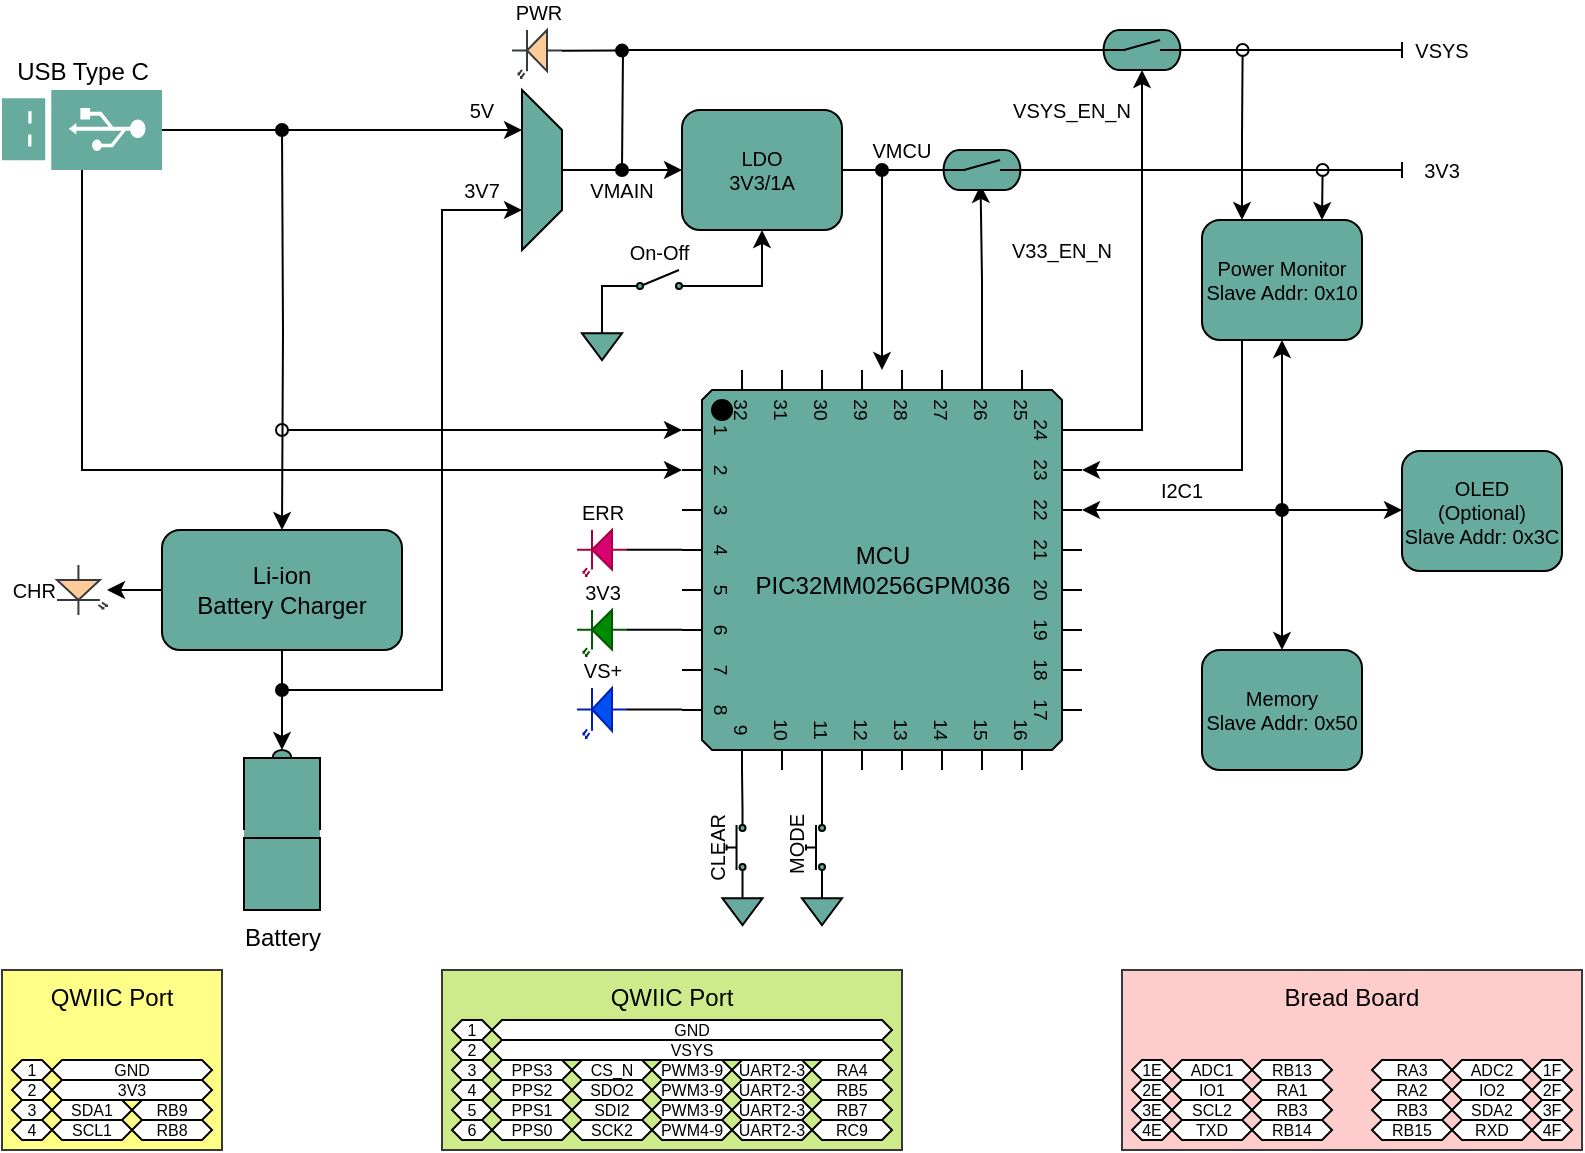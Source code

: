 <mxfile version="20.8.10" type="device"><diagram id="Ct-7BVvCYnu81LQyM5J2" name="Hw"><mxGraphModel dx="596" dy="1210" grid="1" gridSize="5" guides="1" tooltips="1" connect="1" arrows="1" fold="1" page="1" pageScale="1" pageWidth="1169" pageHeight="827" math="0" shadow="0"><root><mxCell id="0"/><mxCell id="1" parent="0"/><mxCell id="2l80owcIl9TpMeI8z7ig-51" value="Bread Board" style="rounded=0;whiteSpace=wrap;html=1;verticalAlign=top;fillColor=#ffcccc;strokeColor=#36393d;" vertex="1" parent="1"><mxGeometry x="580" y="480" width="230" height="90" as="geometry"/></mxCell><mxCell id="2l80owcIl9TpMeI8z7ig-24" value="QWIIC Port" style="rounded=0;whiteSpace=wrap;html=1;verticalAlign=top;fillColor=#cdeb8b;strokeColor=#36393d;" vertex="1" parent="1"><mxGeometry x="240" y="480" width="230" height="90" as="geometry"/></mxCell><mxCell id="2l80owcIl9TpMeI8z7ig-23" value="QWIIC Port" style="rounded=0;whiteSpace=wrap;html=1;verticalAlign=top;fillColor=#ffff88;strokeColor=#36393d;" vertex="1" parent="1"><mxGeometry x="20" y="480" width="110" height="90" as="geometry"/></mxCell><mxCell id="-eYjB7GCqViwCla9mAzU-6" style="edgeStyle=orthogonalEdgeStyle;rounded=0;orthogonalLoop=1;jettySize=auto;html=1;entryX=0.25;entryY=1;entryDx=0;entryDy=0;" parent="1" source="-eYjB7GCqViwCla9mAzU-1" target="-eYjB7GCqViwCla9mAzU-11" edge="1"><mxGeometry relative="1" as="geometry"><mxPoint x="240" y="60" as="targetPoint"/></mxGeometry></mxCell><mxCell id="-eYjB7GCqViwCla9mAzU-1" value="USB Type C" style="sketch=0;pointerEvents=1;shadow=0;dashed=0;html=1;strokeColor=default;fillColor=#67AB9F;labelPosition=center;verticalLabelPosition=top;verticalAlign=bottom;align=center;outlineConnect=0;shape=mxgraph.veeam2.usb_drive;direction=west;" parent="1" vertex="1"><mxGeometry x="20" y="40" width="80" height="40" as="geometry"/></mxCell><mxCell id="-eYjB7GCqViwCla9mAzU-7" style="edgeStyle=orthogonalEdgeStyle;rounded=0;orthogonalLoop=1;jettySize=auto;html=1;entryX=0.5;entryY=0;entryDx=0;entryDy=0;startArrow=oval;startFill=1;" parent="1" target="-eYjB7GCqViwCla9mAzU-4" edge="1"><mxGeometry relative="1" as="geometry"><mxPoint x="160" y="60" as="sourcePoint"/></mxGeometry></mxCell><mxCell id="-eYjB7GCqViwCla9mAzU-4" value="Li-ion&lt;br&gt;Battery Charger" style="rounded=1;whiteSpace=wrap;html=1;fillColor=#67AB9F;" parent="1" vertex="1"><mxGeometry x="100" y="260" width="120" height="60" as="geometry"/></mxCell><mxCell id="-eYjB7GCqViwCla9mAzU-9" style="edgeStyle=orthogonalEdgeStyle;rounded=0;orthogonalLoop=1;jettySize=auto;html=1;exitX=0.5;exitY=1;exitDx=0;exitDy=0;" parent="1" source="-eYjB7GCqViwCla9mAzU-4" target="-eYjB7GCqViwCla9mAzU-5" edge="1"><mxGeometry relative="1" as="geometry"/></mxCell><mxCell id="-eYjB7GCqViwCla9mAzU-10" style="edgeStyle=orthogonalEdgeStyle;rounded=0;orthogonalLoop=1;jettySize=auto;html=1;startArrow=oval;startFill=1;entryX=0.75;entryY=1;entryDx=0;entryDy=0;" parent="1" target="-eYjB7GCqViwCla9mAzU-11" edge="1"><mxGeometry relative="1" as="geometry"><mxPoint x="160" y="340" as="sourcePoint"/><mxPoint x="260" y="120" as="targetPoint"/><Array as="points"><mxPoint x="240" y="340"/><mxPoint x="240" y="100"/></Array></mxGeometry></mxCell><mxCell id="-eYjB7GCqViwCla9mAzU-5" value="Battery" style="html=1;verticalLabelPosition=bottom;align=center;labelBackgroundColor=#ffffff;verticalAlign=top;strokeWidth=1;strokeColor=#000000;shadow=0;dashed=0;shape=mxgraph.ios7.icons.battery;fillColor=#67AB9F;direction=north;" parent="1" vertex="1"><mxGeometry x="141" y="370" width="38" height="80" as="geometry"/></mxCell><mxCell id="-eYjB7GCqViwCla9mAzU-21" style="edgeStyle=orthogonalEdgeStyle;rounded=0;orthogonalLoop=1;jettySize=auto;html=1;entryX=0;entryY=0.5;entryDx=0;entryDy=0;fontSize=10;startArrow=none;startFill=0;endArrow=classic;endFill=1;" parent="1" source="-eYjB7GCqViwCla9mAzU-11" target="-eYjB7GCqViwCla9mAzU-20" edge="1"><mxGeometry relative="1" as="geometry"/></mxCell><mxCell id="-eYjB7GCqViwCla9mAzU-11" value="" style="shape=trapezoid;perimeter=trapezoidPerimeter;whiteSpace=wrap;html=1;fixedSize=1;strokeColor=default;strokeWidth=1;fillColor=#67AB9F;direction=south;" parent="1" vertex="1"><mxGeometry x="280" y="40" width="20" height="80" as="geometry"/></mxCell><mxCell id="-eYjB7GCqViwCla9mAzU-18" style="edgeStyle=orthogonalEdgeStyle;rounded=0;orthogonalLoop=1;jettySize=auto;html=1;exitX=0;exitY=1;exitDx=30;exitDy=0;exitPerimeter=0;fontSize=10;startArrow=classic;startFill=1;endArrow=oval;endFill=0;" parent="1" source="-eYjB7GCqViwCla9mAzU-13" edge="1"><mxGeometry relative="1" as="geometry"><mxPoint x="160" y="210" as="targetPoint"/></mxGeometry></mxCell><mxCell id="-eYjB7GCqViwCla9mAzU-19" style="edgeStyle=orthogonalEdgeStyle;rounded=0;orthogonalLoop=1;jettySize=auto;html=1;exitX=0;exitY=1;exitDx=50;exitDy=0;exitPerimeter=0;fontSize=10;startArrow=classic;startFill=1;endArrow=none;endFill=0;" parent="1" source="-eYjB7GCqViwCla9mAzU-13" target="-eYjB7GCqViwCla9mAzU-1" edge="1"><mxGeometry relative="1" as="geometry"/></mxCell><mxCell id="-eYjB7GCqViwCla9mAzU-33" style="edgeStyle=orthogonalEdgeStyle;rounded=0;orthogonalLoop=1;jettySize=auto;html=1;fontSize=10;startArrow=classic;startFill=1;endArrow=oval;endFill=1;" parent="1" source="-eYjB7GCqViwCla9mAzU-13" edge="1"><mxGeometry relative="1" as="geometry"><mxPoint x="460" y="80" as="targetPoint"/></mxGeometry></mxCell><mxCell id="-eYjB7GCqViwCla9mAzU-34" style="edgeStyle=orthogonalEdgeStyle;rounded=0;orthogonalLoop=1;jettySize=auto;html=1;exitX=0;exitY=0;exitDx=0;exitDy=50;exitPerimeter=0;entryX=0.488;entryY=0.874;entryDx=0;entryDy=0;entryPerimeter=0;fontSize=10;startArrow=none;startFill=0;endArrow=classic;endFill=1;" parent="1" source="-eYjB7GCqViwCla9mAzU-13" target="-eYjB7GCqViwCla9mAzU-30" edge="1"><mxGeometry relative="1" as="geometry"/></mxCell><mxCell id="-eYjB7GCqViwCla9mAzU-13" value="MCU&lt;br&gt;PIC32MM0256GPM036" style="shadow=0;dashed=0;align=center;html=1;strokeWidth=1;shape=mxgraph.electrical.logic_gates.qfp_ic;labelNames=a,b,c,d,e,f,g,h,i,j,k,l,m,n,o,p,q,r,s,t,u,v,w,x,y,z,a1,b1,c1,d1,e1,f1,g1,h1,i1,j1,k1,l1,m1,n1;strokeColor=default;fillColor=#67AB9F;direction=south;" parent="1" vertex="1"><mxGeometry x="360" y="180" width="200" height="200" as="geometry"/></mxCell><mxCell id="-eYjB7GCqViwCla9mAzU-14" value="5V" style="text;html=1;strokeColor=none;fillColor=none;align=center;verticalAlign=middle;whiteSpace=wrap;rounded=0;strokeWidth=1;fontSize=10;" parent="1" vertex="1"><mxGeometry x="240" y="40" width="40" height="20" as="geometry"/></mxCell><mxCell id="-eYjB7GCqViwCla9mAzU-16" value="3V7" style="text;html=1;strokeColor=none;fillColor=none;align=center;verticalAlign=middle;whiteSpace=wrap;rounded=0;strokeWidth=1;fontSize=10;" parent="1" vertex="1"><mxGeometry x="240" y="80" width="40" height="20" as="geometry"/></mxCell><mxCell id="-eYjB7GCqViwCla9mAzU-32" style="edgeStyle=orthogonalEdgeStyle;rounded=0;orthogonalLoop=1;jettySize=auto;html=1;entryX=0;entryY=0.5;entryDx=0;entryDy=0;fontSize=10;startArrow=none;startFill=0;endArrow=none;endFill=0;" parent="1" source="-eYjB7GCqViwCla9mAzU-20" target="-eYjB7GCqViwCla9mAzU-30" edge="1"><mxGeometry relative="1" as="geometry"/></mxCell><mxCell id="-eYjB7GCqViwCla9mAzU-20" value="LDO&lt;br&gt;3V3/1A" style="rounded=1;whiteSpace=wrap;html=1;strokeColor=default;strokeWidth=1;fontSize=10;fillColor=#67AB9F;" parent="1" vertex="1"><mxGeometry x="360" y="50" width="80" height="60" as="geometry"/></mxCell><mxCell id="-eYjB7GCqViwCla9mAzU-29" style="edgeStyle=orthogonalEdgeStyle;rounded=0;orthogonalLoop=1;jettySize=auto;html=1;fontSize=10;startArrow=none;startFill=0;endArrow=oval;endFill=1;" parent="1" source="-eYjB7GCqViwCla9mAzU-23" edge="1"><mxGeometry relative="1" as="geometry"><mxPoint x="330" y="80" as="targetPoint"/></mxGeometry></mxCell><mxCell id="-eYjB7GCqViwCla9mAzU-36" style="edgeStyle=orthogonalEdgeStyle;rounded=0;orthogonalLoop=1;jettySize=auto;html=1;entryX=0;entryY=0;entryDx=30;entryDy=0;entryPerimeter=0;fontSize=10;startArrow=classic;startFill=1;endArrow=none;endFill=0;" parent="1" source="-eYjB7GCqViwCla9mAzU-23" target="-eYjB7GCqViwCla9mAzU-13" edge="1"><mxGeometry relative="1" as="geometry"/></mxCell><mxCell id="-eYjB7GCqViwCla9mAzU-44" style="edgeStyle=orthogonalEdgeStyle;rounded=0;orthogonalLoop=1;jettySize=auto;html=1;entryX=0;entryY=0.5;entryDx=0;entryDy=0;fontSize=10;startArrow=none;startFill=0;endArrow=baseDash;endFill=0;" parent="1" source="-eYjB7GCqViwCla9mAzU-23" target="-eYjB7GCqViwCla9mAzU-40" edge="1"><mxGeometry relative="1" as="geometry"/></mxCell><mxCell id="-eYjB7GCqViwCla9mAzU-23" value="" style="pointerEvents=1;verticalLabelPosition=bottom;shadow=0;dashed=0;align=center;html=1;verticalAlign=top;shape=mxgraph.electrical.electro-mechanical.reedSwitch2;elSwitchState=off;strokeColor=default;strokeWidth=1;fontSize=10;fillColor=#67AB9F;" parent="1" vertex="1"><mxGeometry x="560" y="10" width="60" height="20" as="geometry"/></mxCell><mxCell id="-eYjB7GCqViwCla9mAzU-25" style="edgeStyle=orthogonalEdgeStyle;rounded=0;orthogonalLoop=1;jettySize=auto;html=1;exitX=1;exitY=0.8;exitDx=0;exitDy=0;fontSize=10;startArrow=none;startFill=0;endArrow=classic;endFill=1;" parent="1" source="-eYjB7GCqViwCla9mAzU-27" target="-eYjB7GCqViwCla9mAzU-20" edge="1"><mxGeometry relative="1" as="geometry"><mxPoint x="402.6" y="145.0" as="sourcePoint"/></mxGeometry></mxCell><mxCell id="-eYjB7GCqViwCla9mAzU-28" style="edgeStyle=orthogonalEdgeStyle;rounded=0;orthogonalLoop=1;jettySize=auto;html=1;entryX=0;entryY=0.8;entryDx=0;entryDy=0;fontSize=10;startArrow=none;startFill=0;endArrow=none;endFill=0;" parent="1" source="-eYjB7GCqViwCla9mAzU-26" target="-eYjB7GCqViwCla9mAzU-27" edge="1"><mxGeometry relative="1" as="geometry"><Array as="points"><mxPoint x="320" y="138"/></Array></mxGeometry></mxCell><mxCell id="-eYjB7GCqViwCla9mAzU-26" value="" style="pointerEvents=1;verticalLabelPosition=bottom;shadow=0;dashed=0;align=center;html=1;verticalAlign=top;shape=mxgraph.electrical.signal_sources.signal_ground;strokeColor=default;strokeWidth=1;fontSize=10;fillColor=#67AB9F;" parent="1" vertex="1"><mxGeometry x="310" y="155" width="20" height="20" as="geometry"/></mxCell><mxCell id="-eYjB7GCqViwCla9mAzU-27" value="On-Off" style="shape=mxgraph.electrical.electro-mechanical.singleSwitch;aspect=fixed;elSwitchState=off;strokeColor=default;strokeWidth=1;fontSize=10;fillColor=#67AB9F;direction=east;labelPosition=center;verticalLabelPosition=top;align=center;verticalAlign=bottom;" parent="1" vertex="1"><mxGeometry x="330" y="130" width="37.5" height="10" as="geometry"/></mxCell><mxCell id="-eYjB7GCqViwCla9mAzU-45" style="edgeStyle=orthogonalEdgeStyle;rounded=0;orthogonalLoop=1;jettySize=auto;html=1;entryX=0;entryY=0.5;entryDx=0;entryDy=0;fontSize=10;startArrow=none;startFill=0;endArrow=baseDash;endFill=0;" parent="1" source="-eYjB7GCqViwCla9mAzU-30" target="-eYjB7GCqViwCla9mAzU-39" edge="1"><mxGeometry relative="1" as="geometry"/></mxCell><mxCell id="-eYjB7GCqViwCla9mAzU-30" value="" style="pointerEvents=1;verticalLabelPosition=bottom;shadow=0;dashed=0;align=center;html=1;verticalAlign=top;shape=mxgraph.electrical.electro-mechanical.reedSwitch2;elSwitchState=off;strokeColor=default;strokeWidth=1;fontSize=10;fillColor=#67AB9F;" parent="1" vertex="1"><mxGeometry x="480" y="70" width="60" height="20" as="geometry"/></mxCell><mxCell id="-eYjB7GCqViwCla9mAzU-37" value="VMAIN" style="text;html=1;strokeColor=none;fillColor=none;align=center;verticalAlign=middle;whiteSpace=wrap;rounded=0;strokeWidth=1;fontSize=10;" parent="1" vertex="1"><mxGeometry x="310" y="80" width="40" height="20" as="geometry"/></mxCell><mxCell id="-eYjB7GCqViwCla9mAzU-38" value="I2C1" style="text;html=1;strokeColor=none;fillColor=none;align=center;verticalAlign=middle;whiteSpace=wrap;rounded=0;strokeWidth=1;fontSize=10;" parent="1" vertex="1"><mxGeometry x="580" y="230" width="60" height="20" as="geometry"/></mxCell><mxCell id="-eYjB7GCqViwCla9mAzU-39" value="3V3" style="text;html=1;strokeColor=none;fillColor=none;align=center;verticalAlign=middle;whiteSpace=wrap;rounded=0;strokeWidth=1;fontSize=10;" parent="1" vertex="1"><mxGeometry x="720" y="70" width="40" height="20" as="geometry"/></mxCell><mxCell id="-eYjB7GCqViwCla9mAzU-40" value="VSYS" style="text;html=1;strokeColor=none;fillColor=none;align=center;verticalAlign=middle;whiteSpace=wrap;rounded=0;strokeWidth=1;fontSize=10;" parent="1" vertex="1"><mxGeometry x="720" y="10" width="40" height="20" as="geometry"/></mxCell><mxCell id="-eYjB7GCqViwCla9mAzU-46" style="edgeStyle=orthogonalEdgeStyle;rounded=0;orthogonalLoop=1;jettySize=auto;html=1;exitX=0.25;exitY=0;exitDx=0;exitDy=0;fontSize=10;startArrow=classic;startFill=1;endArrow=oval;endFill=0;" parent="1" source="-eYjB7GCqViwCla9mAzU-43" edge="1"><mxGeometry relative="1" as="geometry"><mxPoint x="640.31" y="20" as="targetPoint"/></mxGeometry></mxCell><mxCell id="-eYjB7GCqViwCla9mAzU-47" style="edgeStyle=orthogonalEdgeStyle;rounded=0;orthogonalLoop=1;jettySize=auto;html=1;exitX=0.75;exitY=0;exitDx=0;exitDy=0;fontSize=10;startArrow=classic;startFill=1;endArrow=oval;endFill=0;" parent="1" source="-eYjB7GCqViwCla9mAzU-43" edge="1"><mxGeometry relative="1" as="geometry"><mxPoint x="680.31" y="80" as="targetPoint"/></mxGeometry></mxCell><mxCell id="-eYjB7GCqViwCla9mAzU-48" style="edgeStyle=orthogonalEdgeStyle;rounded=0;orthogonalLoop=1;jettySize=auto;html=1;entryX=0;entryY=0;entryDx=70;entryDy=0;entryPerimeter=0;fontSize=10;startArrow=classic;startFill=1;endArrow=classic;endFill=1;" parent="1" source="-eYjB7GCqViwCla9mAzU-43" target="-eYjB7GCqViwCla9mAzU-13" edge="1"><mxGeometry relative="1" as="geometry"><Array as="points"><mxPoint x="660" y="250"/></Array></mxGeometry></mxCell><mxCell id="2l80owcIl9TpMeI8z7ig-52" style="edgeStyle=orthogonalEdgeStyle;rounded=0;orthogonalLoop=1;jettySize=auto;html=1;exitX=0.25;exitY=1;exitDx=0;exitDy=0;entryX=0;entryY=0;entryDx=50;entryDy=0;entryPerimeter=0;" edge="1" parent="1" source="-eYjB7GCqViwCla9mAzU-43" target="-eYjB7GCqViwCla9mAzU-13"><mxGeometry relative="1" as="geometry"/></mxCell><mxCell id="-eYjB7GCqViwCla9mAzU-43" value="Power Monitor&lt;br&gt;Slave Addr: 0x10" style="rounded=1;whiteSpace=wrap;html=1;strokeColor=default;strokeWidth=1;fontSize=10;fillColor=#67AB9F;" parent="1" vertex="1"><mxGeometry x="620" y="105" width="80" height="60" as="geometry"/></mxCell><mxCell id="-eYjB7GCqViwCla9mAzU-53" value="" style="edgeStyle=orthogonalEdgeStyle;rounded=0;orthogonalLoop=1;jettySize=auto;html=1;fontSize=10;startArrow=classic;startFill=1;endArrow=none;endFill=0;" parent="1" source="-eYjB7GCqViwCla9mAzU-49" target="-eYjB7GCqViwCla9mAzU-4" edge="1"><mxGeometry relative="1" as="geometry"/></mxCell><mxCell id="-eYjB7GCqViwCla9mAzU-49" value="CHR" style="verticalLabelPosition=middle;shadow=0;dashed=0;align=right;html=1;verticalAlign=middle;shape=mxgraph.electrical.opto_electronics.led_2;pointerEvents=1;strokeColor=#36393d;strokeWidth=1;fontSize=10;fillColor=#ffcc99;direction=south;flipV=0;labelPosition=left;" parent="1" vertex="1"><mxGeometry x="47.5" y="277.5" width="25" height="25" as="geometry"/></mxCell><mxCell id="-eYjB7GCqViwCla9mAzU-55" style="edgeStyle=orthogonalEdgeStyle;rounded=0;orthogonalLoop=1;jettySize=auto;html=1;exitX=0;exitY=0.57;exitDx=0;exitDy=0;exitPerimeter=0;fontSize=10;startArrow=none;startFill=0;endArrow=oval;endFill=1;" parent="1" source="-eYjB7GCqViwCla9mAzU-54" edge="1"><mxGeometry relative="1" as="geometry"><mxPoint x="330" y="19.704" as="targetPoint"/></mxGeometry></mxCell><mxCell id="-eYjB7GCqViwCla9mAzU-54" value="PWR" style="verticalLabelPosition=top;shadow=0;dashed=0;align=center;html=1;verticalAlign=bottom;shape=mxgraph.electrical.opto_electronics.led_2;pointerEvents=1;strokeColor=#36393d;strokeWidth=1;fontSize=10;fillColor=#ffcc99;direction=west;flipV=0;labelPosition=center;" parent="1" vertex="1"><mxGeometry x="275" y="10" width="25" height="24" as="geometry"/></mxCell><mxCell id="-eYjB7GCqViwCla9mAzU-56" value="VMCU" style="text;html=1;strokeColor=none;fillColor=none;align=center;verticalAlign=middle;whiteSpace=wrap;rounded=0;strokeWidth=1;fontSize=10;" parent="1" vertex="1"><mxGeometry x="450" y="60" width="40" height="20" as="geometry"/></mxCell><mxCell id="-eYjB7GCqViwCla9mAzU-57" value="VSYS_EN_N" style="text;html=1;strokeColor=none;fillColor=none;align=center;verticalAlign=middle;whiteSpace=wrap;rounded=0;strokeWidth=1;fontSize=10;" parent="1" vertex="1"><mxGeometry x="520" y="40" width="70" height="20" as="geometry"/></mxCell><mxCell id="-eYjB7GCqViwCla9mAzU-59" value="V33_EN_N" style="text;html=1;strokeColor=none;fillColor=none;align=center;verticalAlign=middle;whiteSpace=wrap;rounded=0;strokeWidth=1;fontSize=10;" parent="1" vertex="1"><mxGeometry x="520" y="110" width="60" height="20" as="geometry"/></mxCell><mxCell id="-eYjB7GCqViwCla9mAzU-61" style="edgeStyle=orthogonalEdgeStyle;rounded=0;orthogonalLoop=1;jettySize=auto;html=1;fontSize=10;startArrow=classic;startFill=1;endArrow=oval;endFill=1;" parent="1" source="-eYjB7GCqViwCla9mAzU-60" edge="1"><mxGeometry relative="1" as="geometry"><mxPoint x="660" y="250" as="targetPoint"/></mxGeometry></mxCell><mxCell id="-eYjB7GCqViwCla9mAzU-60" value="Memory&lt;br&gt;Slave Addr: 0x50" style="rounded=1;whiteSpace=wrap;html=1;strokeColor=default;strokeWidth=1;fontSize=10;fillColor=#67AB9F;" parent="1" vertex="1"><mxGeometry x="620" y="320" width="80" height="60" as="geometry"/></mxCell><mxCell id="-eYjB7GCqViwCla9mAzU-67" style="edgeStyle=orthogonalEdgeStyle;rounded=0;orthogonalLoop=1;jettySize=auto;html=1;exitX=0;exitY=0.57;exitDx=0;exitDy=0;exitPerimeter=0;entryX=0;entryY=1;entryDx=90;entryDy=0;entryPerimeter=0;fontSize=10;startArrow=none;startFill=0;endArrow=none;endFill=0;" parent="1" source="-eYjB7GCqViwCla9mAzU-62" target="-eYjB7GCqViwCla9mAzU-13" edge="1"><mxGeometry relative="1" as="geometry"/></mxCell><mxCell id="-eYjB7GCqViwCla9mAzU-62" value="ERR" style="verticalLabelPosition=top;shadow=0;dashed=0;align=center;html=1;verticalAlign=bottom;shape=mxgraph.electrical.opto_electronics.led_2;pointerEvents=1;strokeColor=#A50040;strokeWidth=1;fontSize=10;fillColor=#d80073;direction=west;flipV=0;labelPosition=center;fontColor=#000000;" parent="1" vertex="1"><mxGeometry x="307.5" y="260" width="25" height="23" as="geometry"/></mxCell><mxCell id="-eYjB7GCqViwCla9mAzU-66" style="edgeStyle=orthogonalEdgeStyle;rounded=0;orthogonalLoop=1;jettySize=auto;html=1;exitX=0;exitY=0.57;exitDx=0;exitDy=0;exitPerimeter=0;entryX=0;entryY=1;entryDx=130;entryDy=0;entryPerimeter=0;fontSize=10;startArrow=none;startFill=0;endArrow=none;endFill=0;" parent="1" source="-eYjB7GCqViwCla9mAzU-63" target="-eYjB7GCqViwCla9mAzU-13" edge="1"><mxGeometry relative="1" as="geometry"/></mxCell><mxCell id="-eYjB7GCqViwCla9mAzU-63" value="3V3" style="verticalLabelPosition=top;shadow=0;dashed=0;align=center;html=1;verticalAlign=bottom;shape=mxgraph.electrical.opto_electronics.led_2;pointerEvents=1;strokeColor=#005700;strokeWidth=1;fontSize=10;fillColor=#008a00;direction=west;flipV=0;labelPosition=center;fontColor=#000000;" parent="1" vertex="1"><mxGeometry x="307.5" y="300" width="25" height="23" as="geometry"/></mxCell><mxCell id="-eYjB7GCqViwCla9mAzU-65" style="edgeStyle=orthogonalEdgeStyle;rounded=0;orthogonalLoop=1;jettySize=auto;html=1;exitX=0;exitY=0.57;exitDx=0;exitDy=0;exitPerimeter=0;entryX=0;entryY=1;entryDx=170;entryDy=0;entryPerimeter=0;fontSize=10;startArrow=none;startFill=0;endArrow=none;endFill=0;" parent="1" source="-eYjB7GCqViwCla9mAzU-64" target="-eYjB7GCqViwCla9mAzU-13" edge="1"><mxGeometry relative="1" as="geometry"/></mxCell><mxCell id="-eYjB7GCqViwCla9mAzU-64" value="VS+" style="verticalLabelPosition=top;shadow=0;dashed=0;align=center;html=1;verticalAlign=bottom;shape=mxgraph.electrical.opto_electronics.led_2;pointerEvents=1;strokeColor=#001DBC;strokeWidth=1;fontSize=10;fillColor=#0050ef;direction=west;flipV=0;labelPosition=center;fontColor=#000000;" parent="1" vertex="1"><mxGeometry x="307.5" y="339" width="25" height="25" as="geometry"/></mxCell><mxCell id="-eYjB7GCqViwCla9mAzU-70" style="edgeStyle=orthogonalEdgeStyle;rounded=0;orthogonalLoop=1;jettySize=auto;html=1;exitX=1;exitY=0.8;exitDx=0;exitDy=0;entryX=1;entryY=0;entryDx=0;entryDy=170;entryPerimeter=0;fontSize=10;fontColor=#000000;startArrow=none;startFill=0;endArrow=none;endFill=0;" parent="1" source="-eYjB7GCqViwCla9mAzU-68" target="-eYjB7GCqViwCla9mAzU-13" edge="1"><mxGeometry relative="1" as="geometry"/></mxCell><mxCell id="-eYjB7GCqViwCla9mAzU-68" value="CLEAR" style="shape=mxgraph.electrical.electro-mechanical.pushbutton;aspect=fixed;elSwitchState=off;strokeColor=default;strokeWidth=1;fontSize=10;fontColor=#000000;fillColor=#67AB9F;direction=north;labelPosition=left;verticalLabelPosition=middle;align=right;verticalAlign=middle;horizontal=0;" parent="1" vertex="1"><mxGeometry x="382.26" y="400" width="10" height="37.52" as="geometry"/></mxCell><mxCell id="-eYjB7GCqViwCla9mAzU-71" style="edgeStyle=orthogonalEdgeStyle;rounded=0;orthogonalLoop=1;jettySize=auto;html=1;exitX=1;exitY=0.8;exitDx=0;exitDy=0;entryX=1;entryY=0;entryDx=0;entryDy=130;entryPerimeter=0;fontSize=10;fontColor=#000000;startArrow=none;startFill=0;endArrow=none;endFill=0;" parent="1" source="-eYjB7GCqViwCla9mAzU-69" target="-eYjB7GCqViwCla9mAzU-13" edge="1"><mxGeometry relative="1" as="geometry"/></mxCell><mxCell id="-eYjB7GCqViwCla9mAzU-69" value="MODE" style="shape=mxgraph.electrical.electro-mechanical.pushbutton;aspect=fixed;elSwitchState=off;strokeColor=default;strokeWidth=1;fontSize=10;fontColor=#000000;fillColor=#67AB9F;direction=north;labelPosition=left;verticalLabelPosition=middle;align=right;verticalAlign=middle;horizontal=0;" parent="1" vertex="1"><mxGeometry x="422" y="400" width="10" height="37.52" as="geometry"/></mxCell><mxCell id="-eYjB7GCqViwCla9mAzU-72" value="" style="pointerEvents=1;verticalLabelPosition=bottom;shadow=0;dashed=0;align=center;html=1;verticalAlign=top;shape=mxgraph.electrical.signal_sources.signal_ground;strokeColor=default;strokeWidth=1;fontSize=10;fillColor=#67AB9F;" parent="1" vertex="1"><mxGeometry x="380.26" y="437.52" width="20" height="20" as="geometry"/></mxCell><mxCell id="-eYjB7GCqViwCla9mAzU-73" value="" style="pointerEvents=1;verticalLabelPosition=bottom;shadow=0;dashed=0;align=center;html=1;verticalAlign=top;shape=mxgraph.electrical.signal_sources.signal_ground;strokeColor=default;strokeWidth=1;fontSize=10;fillColor=#67AB9F;" parent="1" vertex="1"><mxGeometry x="420" y="437.52" width="20" height="20" as="geometry"/></mxCell><mxCell id="-eYjB7GCqViwCla9mAzU-75" style="edgeStyle=orthogonalEdgeStyle;rounded=0;orthogonalLoop=1;jettySize=auto;html=1;fontSize=10;fontColor=#000000;startArrow=classic;startFill=1;endArrow=none;endFill=0;" parent="1" source="-eYjB7GCqViwCla9mAzU-74" edge="1"><mxGeometry relative="1" as="geometry"><mxPoint x="660" y="250" as="targetPoint"/></mxGeometry></mxCell><mxCell id="-eYjB7GCqViwCla9mAzU-74" value="OLED&lt;br&gt;(Optional)&lt;br&gt;Slave Addr: 0x3C" style="rounded=1;whiteSpace=wrap;html=1;strokeColor=default;strokeWidth=1;fontSize=10;fillColor=#67AB9F;" parent="1" vertex="1"><mxGeometry x="720" y="220.5" width="80" height="60" as="geometry"/></mxCell><mxCell id="q1nSIJZNhtQcCK42h7YB-2" value="GND" style="shape=hexagon;perimeter=hexagonPerimeter2;whiteSpace=wrap;html=1;fixedSize=1;fontSize=8;size=5;" parent="1" vertex="1"><mxGeometry x="45" y="525" width="80" height="10" as="geometry"/></mxCell><mxCell id="q1nSIJZNhtQcCK42h7YB-3" value="3V3" style="shape=hexagon;perimeter=hexagonPerimeter2;whiteSpace=wrap;html=1;fixedSize=1;fontSize=8;size=5;" parent="1" vertex="1"><mxGeometry x="45" y="535" width="80" height="10" as="geometry"/></mxCell><mxCell id="q1nSIJZNhtQcCK42h7YB-4" value="SDA1" style="shape=hexagon;perimeter=hexagonPerimeter2;whiteSpace=wrap;html=1;fixedSize=1;fontSize=8;size=5;" parent="1" vertex="1"><mxGeometry x="45" y="545" width="40" height="10" as="geometry"/></mxCell><mxCell id="q1nSIJZNhtQcCK42h7YB-5" value="SCL1" style="shape=hexagon;perimeter=hexagonPerimeter2;whiteSpace=wrap;html=1;fixedSize=1;fontSize=8;size=5;" parent="1" vertex="1"><mxGeometry x="45" y="555" width="40" height="10" as="geometry"/></mxCell><mxCell id="q1nSIJZNhtQcCK42h7YB-6" value="GND" style="shape=hexagon;perimeter=hexagonPerimeter2;whiteSpace=wrap;html=1;fixedSize=1;fontSize=8;size=5;" parent="1" vertex="1"><mxGeometry x="265" y="505" width="200" height="10" as="geometry"/></mxCell><mxCell id="q1nSIJZNhtQcCK42h7YB-7" value="VSYS" style="shape=hexagon;perimeter=hexagonPerimeter2;whiteSpace=wrap;html=1;fixedSize=1;fontSize=8;size=5;" parent="1" vertex="1"><mxGeometry x="265" y="515" width="200" height="10" as="geometry"/></mxCell><mxCell id="q1nSIJZNhtQcCK42h7YB-8" value="PPS3" style="shape=hexagon;perimeter=hexagonPerimeter2;whiteSpace=wrap;html=1;fixedSize=1;fontSize=8;size=5;" parent="1" vertex="1"><mxGeometry x="265" y="525" width="40" height="10" as="geometry"/></mxCell><mxCell id="q1nSIJZNhtQcCK42h7YB-9" value="PPS2" style="shape=hexagon;perimeter=hexagonPerimeter2;whiteSpace=wrap;html=1;fixedSize=1;fontSize=8;size=5;" parent="1" vertex="1"><mxGeometry x="265" y="535" width="40" height="10" as="geometry"/></mxCell><mxCell id="q1nSIJZNhtQcCK42h7YB-10" value="PPS1" style="shape=hexagon;perimeter=hexagonPerimeter2;whiteSpace=wrap;html=1;fixedSize=1;fontSize=8;size=5;" parent="1" vertex="1"><mxGeometry x="265" y="545" width="40" height="10" as="geometry"/></mxCell><mxCell id="q1nSIJZNhtQcCK42h7YB-11" value="PPS0" style="shape=hexagon;perimeter=hexagonPerimeter2;whiteSpace=wrap;html=1;fixedSize=1;fontSize=8;size=5;" parent="1" vertex="1"><mxGeometry x="265" y="555" width="40" height="10" as="geometry"/></mxCell><mxCell id="q1nSIJZNhtQcCK42h7YB-12" value="CS_N" style="shape=hexagon;perimeter=hexagonPerimeter2;whiteSpace=wrap;html=1;fixedSize=1;fontSize=8;size=5;" parent="1" vertex="1"><mxGeometry x="305" y="525" width="40" height="10" as="geometry"/></mxCell><mxCell id="q1nSIJZNhtQcCK42h7YB-13" value="SDO2" style="shape=hexagon;perimeter=hexagonPerimeter2;whiteSpace=wrap;html=1;fixedSize=1;fontSize=8;size=5;" parent="1" vertex="1"><mxGeometry x="305" y="535" width="40" height="10" as="geometry"/></mxCell><mxCell id="q1nSIJZNhtQcCK42h7YB-14" value="SDI2" style="shape=hexagon;perimeter=hexagonPerimeter2;whiteSpace=wrap;html=1;fixedSize=1;fontSize=8;size=5;" parent="1" vertex="1"><mxGeometry x="305" y="545" width="40" height="10" as="geometry"/></mxCell><mxCell id="q1nSIJZNhtQcCK42h7YB-15" value="SCK2" style="shape=hexagon;perimeter=hexagonPerimeter2;whiteSpace=wrap;html=1;fixedSize=1;fontSize=8;size=5;" parent="1" vertex="1"><mxGeometry x="305" y="555" width="40" height="10" as="geometry"/></mxCell><mxCell id="q1nSIJZNhtQcCK42h7YB-16" value="RB9" style="shape=hexagon;perimeter=hexagonPerimeter2;whiteSpace=wrap;html=1;fixedSize=1;fontSize=8;size=5;" parent="1" vertex="1"><mxGeometry x="85" y="545" width="40" height="10" as="geometry"/></mxCell><mxCell id="q1nSIJZNhtQcCK42h7YB-17" value="RB8" style="shape=hexagon;perimeter=hexagonPerimeter2;whiteSpace=wrap;html=1;fixedSize=1;fontSize=8;size=5;" parent="1" vertex="1"><mxGeometry x="85" y="555" width="40" height="10" as="geometry"/></mxCell><mxCell id="q1nSIJZNhtQcCK42h7YB-18" value="RA4" style="shape=hexagon;perimeter=hexagonPerimeter2;whiteSpace=wrap;html=1;fixedSize=1;fontSize=8;size=5;" parent="1" vertex="1"><mxGeometry x="425" y="525" width="40" height="10" as="geometry"/></mxCell><mxCell id="q1nSIJZNhtQcCK42h7YB-19" value="RB5" style="shape=hexagon;perimeter=hexagonPerimeter2;whiteSpace=wrap;html=1;fixedSize=1;fontSize=8;size=5;" parent="1" vertex="1"><mxGeometry x="425" y="535" width="40" height="10" as="geometry"/></mxCell><mxCell id="q1nSIJZNhtQcCK42h7YB-20" value="RB7" style="shape=hexagon;perimeter=hexagonPerimeter2;whiteSpace=wrap;html=1;fixedSize=1;fontSize=8;size=5;" parent="1" vertex="1"><mxGeometry x="425" y="545" width="40" height="10" as="geometry"/></mxCell><mxCell id="q1nSIJZNhtQcCK42h7YB-21" value="RC9" style="shape=hexagon;perimeter=hexagonPerimeter2;whiteSpace=wrap;html=1;fixedSize=1;fontSize=8;size=5;" parent="1" vertex="1"><mxGeometry x="425" y="555" width="40" height="10" as="geometry"/></mxCell><mxCell id="2l80owcIl9TpMeI8z7ig-1" value="PWM3-9" style="shape=hexagon;perimeter=hexagonPerimeter2;whiteSpace=wrap;html=1;fixedSize=1;fontSize=8;size=5;" vertex="1" parent="1"><mxGeometry x="345" y="525" width="40" height="10" as="geometry"/></mxCell><mxCell id="2l80owcIl9TpMeI8z7ig-2" value="PWM3-9" style="shape=hexagon;perimeter=hexagonPerimeter2;whiteSpace=wrap;html=1;fixedSize=1;fontSize=8;size=5;" vertex="1" parent="1"><mxGeometry x="345" y="535" width="40" height="10" as="geometry"/></mxCell><mxCell id="2l80owcIl9TpMeI8z7ig-3" value="PWM3-9" style="shape=hexagon;perimeter=hexagonPerimeter2;whiteSpace=wrap;html=1;fixedSize=1;fontSize=8;size=5;" vertex="1" parent="1"><mxGeometry x="345" y="545" width="40" height="10" as="geometry"/></mxCell><mxCell id="2l80owcIl9TpMeI8z7ig-4" value="PWM4-9" style="shape=hexagon;perimeter=hexagonPerimeter2;whiteSpace=wrap;html=1;fixedSize=1;fontSize=8;size=5;" vertex="1" parent="1"><mxGeometry x="345" y="555" width="40" height="10" as="geometry"/></mxCell><mxCell id="2l80owcIl9TpMeI8z7ig-5" value="UART2-3" style="shape=hexagon;perimeter=hexagonPerimeter2;whiteSpace=wrap;html=1;fixedSize=1;fontSize=8;size=5;" vertex="1" parent="1"><mxGeometry x="385" y="525" width="40" height="10" as="geometry"/></mxCell><mxCell id="2l80owcIl9TpMeI8z7ig-9" value="UART2-3" style="shape=hexagon;perimeter=hexagonPerimeter2;whiteSpace=wrap;html=1;fixedSize=1;fontSize=8;size=5;" vertex="1" parent="1"><mxGeometry x="385" y="535" width="40" height="10" as="geometry"/></mxCell><mxCell id="2l80owcIl9TpMeI8z7ig-10" value="UART2-3" style="shape=hexagon;perimeter=hexagonPerimeter2;whiteSpace=wrap;html=1;fixedSize=1;fontSize=8;size=5;" vertex="1" parent="1"><mxGeometry x="385" y="545" width="40" height="10" as="geometry"/></mxCell><mxCell id="2l80owcIl9TpMeI8z7ig-11" value="UART2-3" style="shape=hexagon;perimeter=hexagonPerimeter2;whiteSpace=wrap;html=1;fixedSize=1;fontSize=8;size=5;" vertex="1" parent="1"><mxGeometry x="385" y="555" width="40" height="10" as="geometry"/></mxCell><mxCell id="2l80owcIl9TpMeI8z7ig-12" value="1" style="shape=hexagon;perimeter=hexagonPerimeter2;whiteSpace=wrap;html=1;fixedSize=1;fontSize=8;size=5;" vertex="1" parent="1"><mxGeometry x="25" y="525" width="20" height="10" as="geometry"/></mxCell><mxCell id="2l80owcIl9TpMeI8z7ig-13" value="2" style="shape=hexagon;perimeter=hexagonPerimeter2;whiteSpace=wrap;html=1;fixedSize=1;fontSize=8;size=5;" vertex="1" parent="1"><mxGeometry x="25" y="535" width="20" height="10" as="geometry"/></mxCell><mxCell id="2l80owcIl9TpMeI8z7ig-14" value="3" style="shape=hexagon;perimeter=hexagonPerimeter2;whiteSpace=wrap;html=1;fixedSize=1;fontSize=8;size=5;" vertex="1" parent="1"><mxGeometry x="25" y="545" width="20" height="10" as="geometry"/></mxCell><mxCell id="2l80owcIl9TpMeI8z7ig-15" value="4" style="shape=hexagon;perimeter=hexagonPerimeter2;whiteSpace=wrap;html=1;fixedSize=1;fontSize=8;size=5;" vertex="1" parent="1"><mxGeometry x="25" y="555" width="20" height="10" as="geometry"/></mxCell><mxCell id="2l80owcIl9TpMeI8z7ig-16" value="1" style="shape=hexagon;perimeter=hexagonPerimeter2;whiteSpace=wrap;html=1;fixedSize=1;fontSize=8;size=5;" vertex="1" parent="1"><mxGeometry x="245" y="505" width="20" height="10" as="geometry"/></mxCell><mxCell id="2l80owcIl9TpMeI8z7ig-17" value="2" style="shape=hexagon;perimeter=hexagonPerimeter2;whiteSpace=wrap;html=1;fixedSize=1;fontSize=8;size=5;" vertex="1" parent="1"><mxGeometry x="245" y="515" width="20" height="10" as="geometry"/></mxCell><mxCell id="2l80owcIl9TpMeI8z7ig-18" value="3" style="shape=hexagon;perimeter=hexagonPerimeter2;whiteSpace=wrap;html=1;fixedSize=1;fontSize=8;size=5;" vertex="1" parent="1"><mxGeometry x="245" y="525" width="20" height="10" as="geometry"/></mxCell><mxCell id="2l80owcIl9TpMeI8z7ig-19" value="4" style="shape=hexagon;perimeter=hexagonPerimeter2;whiteSpace=wrap;html=1;fixedSize=1;fontSize=8;size=5;" vertex="1" parent="1"><mxGeometry x="245" y="535" width="20" height="10" as="geometry"/></mxCell><mxCell id="2l80owcIl9TpMeI8z7ig-21" value="5" style="shape=hexagon;perimeter=hexagonPerimeter2;whiteSpace=wrap;html=1;fixedSize=1;fontSize=8;size=5;" vertex="1" parent="1"><mxGeometry x="245" y="545" width="20" height="10" as="geometry"/></mxCell><mxCell id="2l80owcIl9TpMeI8z7ig-22" value="6" style="shape=hexagon;perimeter=hexagonPerimeter2;whiteSpace=wrap;html=1;fixedSize=1;fontSize=8;size=5;" vertex="1" parent="1"><mxGeometry x="245" y="555" width="20" height="10" as="geometry"/></mxCell><mxCell id="2l80owcIl9TpMeI8z7ig-25" value="1E" style="shape=hexagon;perimeter=hexagonPerimeter2;whiteSpace=wrap;html=1;fixedSize=1;fontSize=8;size=5;" vertex="1" parent="1"><mxGeometry x="585" y="525" width="20" height="10" as="geometry"/></mxCell><mxCell id="2l80owcIl9TpMeI8z7ig-26" value="2E" style="shape=hexagon;perimeter=hexagonPerimeter2;whiteSpace=wrap;html=1;fixedSize=1;fontSize=8;size=5;" vertex="1" parent="1"><mxGeometry x="585" y="535" width="20" height="10" as="geometry"/></mxCell><mxCell id="2l80owcIl9TpMeI8z7ig-27" value="3E" style="shape=hexagon;perimeter=hexagonPerimeter2;whiteSpace=wrap;html=1;fixedSize=1;fontSize=8;size=5;" vertex="1" parent="1"><mxGeometry x="585" y="545" width="20" height="10" as="geometry"/></mxCell><mxCell id="2l80owcIl9TpMeI8z7ig-28" value="4E" style="shape=hexagon;perimeter=hexagonPerimeter2;whiteSpace=wrap;html=1;fixedSize=1;fontSize=8;size=5;" vertex="1" parent="1"><mxGeometry x="585" y="555" width="20" height="10" as="geometry"/></mxCell><mxCell id="2l80owcIl9TpMeI8z7ig-31" value="SCL2" style="shape=hexagon;perimeter=hexagonPerimeter2;whiteSpace=wrap;html=1;fixedSize=1;fontSize=8;size=5;" vertex="1" parent="1"><mxGeometry x="605" y="545" width="40" height="10" as="geometry"/></mxCell><mxCell id="2l80owcIl9TpMeI8z7ig-32" value="TXD" style="shape=hexagon;perimeter=hexagonPerimeter2;whiteSpace=wrap;html=1;fixedSize=1;fontSize=8;size=5;" vertex="1" parent="1"><mxGeometry x="605" y="555" width="40" height="10" as="geometry"/></mxCell><mxCell id="2l80owcIl9TpMeI8z7ig-33" value="RB3" style="shape=hexagon;perimeter=hexagonPerimeter2;whiteSpace=wrap;html=1;fixedSize=1;fontSize=8;size=5;" vertex="1" parent="1"><mxGeometry x="645" y="545" width="40" height="10" as="geometry"/></mxCell><mxCell id="2l80owcIl9TpMeI8z7ig-34" value="RB14" style="shape=hexagon;perimeter=hexagonPerimeter2;whiteSpace=wrap;html=1;fixedSize=1;fontSize=8;size=5;" vertex="1" parent="1"><mxGeometry x="645" y="555" width="40" height="10" as="geometry"/></mxCell><mxCell id="2l80owcIl9TpMeI8z7ig-35" value="ADC1" style="shape=hexagon;perimeter=hexagonPerimeter2;whiteSpace=wrap;html=1;fixedSize=1;fontSize=8;size=5;" vertex="1" parent="1"><mxGeometry x="605" y="525" width="40" height="10" as="geometry"/></mxCell><mxCell id="2l80owcIl9TpMeI8z7ig-36" value="IO1" style="shape=hexagon;perimeter=hexagonPerimeter2;whiteSpace=wrap;html=1;fixedSize=1;fontSize=8;size=5;" vertex="1" parent="1"><mxGeometry x="605" y="535" width="40" height="10" as="geometry"/></mxCell><mxCell id="2l80owcIl9TpMeI8z7ig-37" value="RB13" style="shape=hexagon;perimeter=hexagonPerimeter2;whiteSpace=wrap;html=1;fixedSize=1;fontSize=8;size=5;" vertex="1" parent="1"><mxGeometry x="645" y="525" width="40" height="10" as="geometry"/></mxCell><mxCell id="2l80owcIl9TpMeI8z7ig-38" value="RA1" style="shape=hexagon;perimeter=hexagonPerimeter2;whiteSpace=wrap;html=1;fixedSize=1;fontSize=8;size=5;" vertex="1" parent="1"><mxGeometry x="645" y="535" width="40" height="10" as="geometry"/></mxCell><mxCell id="2l80owcIl9TpMeI8z7ig-39" value="1F" style="shape=hexagon;perimeter=hexagonPerimeter2;whiteSpace=wrap;html=1;fixedSize=1;fontSize=8;size=5;" vertex="1" parent="1"><mxGeometry x="785" y="525" width="20" height="10" as="geometry"/></mxCell><mxCell id="2l80owcIl9TpMeI8z7ig-40" value="2F" style="shape=hexagon;perimeter=hexagonPerimeter2;whiteSpace=wrap;html=1;fixedSize=1;fontSize=8;size=5;" vertex="1" parent="1"><mxGeometry x="785" y="535" width="20" height="10" as="geometry"/></mxCell><mxCell id="2l80owcIl9TpMeI8z7ig-41" value="3F" style="shape=hexagon;perimeter=hexagonPerimeter2;whiteSpace=wrap;html=1;fixedSize=1;fontSize=8;size=5;" vertex="1" parent="1"><mxGeometry x="785" y="545" width="20" height="10" as="geometry"/></mxCell><mxCell id="2l80owcIl9TpMeI8z7ig-42" value="4F" style="shape=hexagon;perimeter=hexagonPerimeter2;whiteSpace=wrap;html=1;fixedSize=1;fontSize=8;size=5;" vertex="1" parent="1"><mxGeometry x="785" y="555" width="20" height="10" as="geometry"/></mxCell><mxCell id="2l80owcIl9TpMeI8z7ig-43" value="SDA2" style="shape=hexagon;perimeter=hexagonPerimeter2;whiteSpace=wrap;html=1;fixedSize=1;fontSize=8;size=5;" vertex="1" parent="1"><mxGeometry x="745" y="545" width="40" height="10" as="geometry"/></mxCell><mxCell id="2l80owcIl9TpMeI8z7ig-44" value="RXD" style="shape=hexagon;perimeter=hexagonPerimeter2;whiteSpace=wrap;html=1;fixedSize=1;fontSize=8;size=5;" vertex="1" parent="1"><mxGeometry x="745" y="555" width="40" height="10" as="geometry"/></mxCell><mxCell id="2l80owcIl9TpMeI8z7ig-45" value="RB3" style="shape=hexagon;perimeter=hexagonPerimeter2;whiteSpace=wrap;html=1;fixedSize=1;fontSize=8;size=5;" vertex="1" parent="1"><mxGeometry x="705" y="545" width="40" height="10" as="geometry"/></mxCell><mxCell id="2l80owcIl9TpMeI8z7ig-46" value="RB15" style="shape=hexagon;perimeter=hexagonPerimeter2;whiteSpace=wrap;html=1;fixedSize=1;fontSize=8;size=5;" vertex="1" parent="1"><mxGeometry x="705" y="555" width="40" height="10" as="geometry"/></mxCell><mxCell id="2l80owcIl9TpMeI8z7ig-47" value="ADC2" style="shape=hexagon;perimeter=hexagonPerimeter2;whiteSpace=wrap;html=1;fixedSize=1;fontSize=8;size=5;" vertex="1" parent="1"><mxGeometry x="745" y="525" width="40" height="10" as="geometry"/></mxCell><mxCell id="2l80owcIl9TpMeI8z7ig-48" value="IO2" style="shape=hexagon;perimeter=hexagonPerimeter2;whiteSpace=wrap;html=1;fixedSize=1;fontSize=8;size=5;" vertex="1" parent="1"><mxGeometry x="745" y="535" width="40" height="10" as="geometry"/></mxCell><mxCell id="2l80owcIl9TpMeI8z7ig-49" value="RA3" style="shape=hexagon;perimeter=hexagonPerimeter2;whiteSpace=wrap;html=1;fixedSize=1;fontSize=8;size=5;" vertex="1" parent="1"><mxGeometry x="705" y="525" width="40" height="10" as="geometry"/></mxCell><mxCell id="2l80owcIl9TpMeI8z7ig-50" value="RA2" style="shape=hexagon;perimeter=hexagonPerimeter2;whiteSpace=wrap;html=1;fixedSize=1;fontSize=8;size=5;" vertex="1" parent="1"><mxGeometry x="705" y="535" width="40" height="10" as="geometry"/></mxCell></root></mxGraphModel></diagram></mxfile>